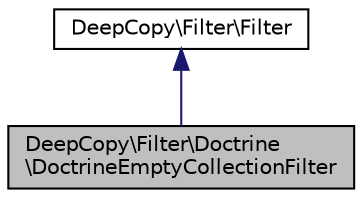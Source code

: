 digraph "DeepCopy\Filter\Doctrine\DoctrineEmptyCollectionFilter"
{
  edge [fontname="Helvetica",fontsize="10",labelfontname="Helvetica",labelfontsize="10"];
  node [fontname="Helvetica",fontsize="10",shape=record];
  Node2 [label="DeepCopy\\Filter\\Doctrine\l\\DoctrineEmptyCollectionFilter",height=0.2,width=0.4,color="black", fillcolor="grey75", style="filled", fontcolor="black"];
  Node3 -> Node2 [dir="back",color="midnightblue",fontsize="10",style="solid",fontname="Helvetica"];
  Node3 [label="DeepCopy\\Filter\\Filter",height=0.2,width=0.4,color="black", fillcolor="white", style="filled",URL="$interfaceDeepCopy_1_1Filter_1_1Filter.html"];
}
